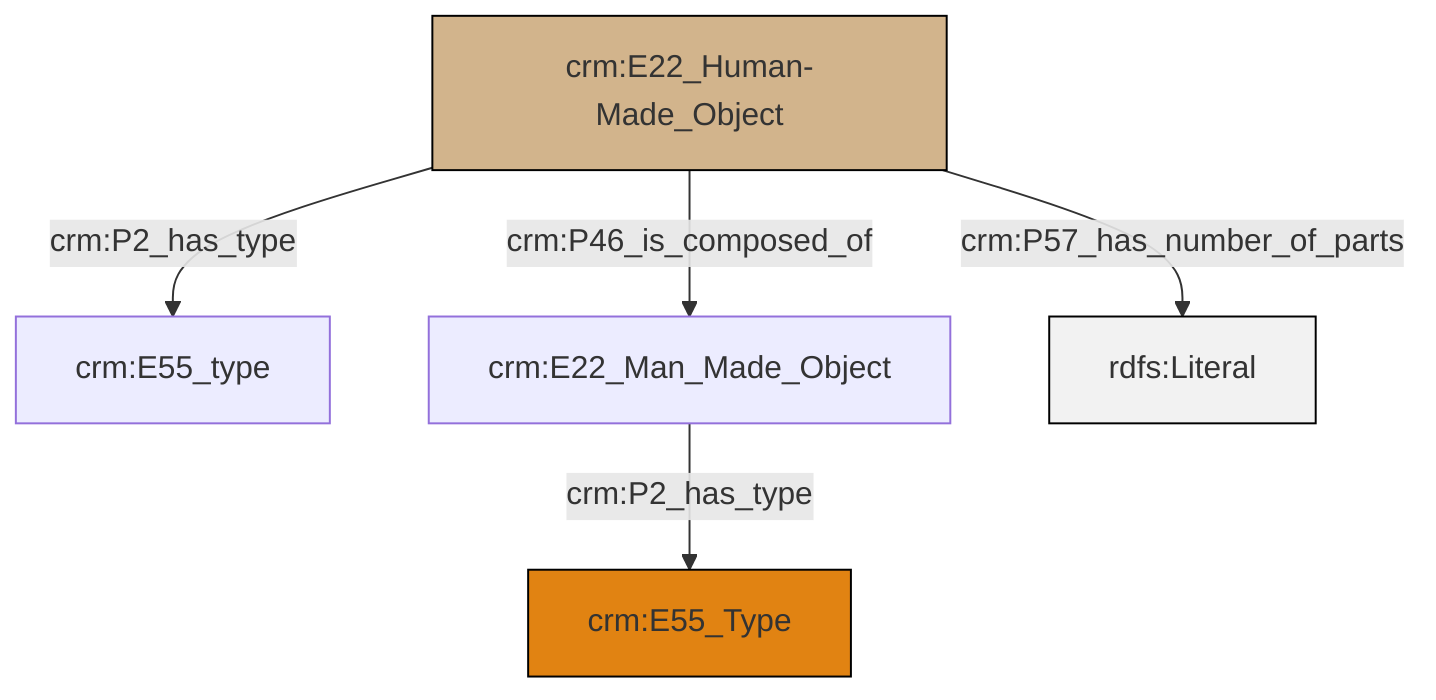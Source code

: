 graph TD
classDef Literal fill:#f2f2f2,stroke:#000000;
classDef CRM_Entity fill:#FFFFFF,stroke:#000000;
classDef Temporal_Entity fill:#00C9E6, stroke:#000000;
classDef Type fill:#E18312, stroke:#000000;
classDef Time-Span fill:#2C9C91, stroke:#000000;
classDef Appellation fill:#FFEB7F, stroke:#000000;
classDef Place fill:#008836, stroke:#000000;
classDef Persistent_Item fill:#B266B2, stroke:#000000;
classDef Conceptual_Object fill:#FFD700, stroke:#000000;
classDef Physical_Thing fill:#D2B48C, stroke:#000000;
classDef Actor fill:#f58aad, stroke:#000000;
classDef PC_Classes fill:#4ce600, stroke:#000000;
classDef Multi fill:#cccccc,stroke:#000000;

2["crm:E22_Man_Made_Object"]:::Default -->|crm:P2_has_type| 4["crm:E55_Type"]:::Type
6["crm:E22_Human-Made_Object"]:::Physical_Thing -->|crm:P57_has_number_of_parts| 7[rdfs:Literal]:::Literal
6["crm:E22_Human-Made_Object"]:::Physical_Thing -->|crm:P2_has_type| 0["crm:E55_type"]:::Default
6["crm:E22_Human-Made_Object"]:::Physical_Thing -->|crm:P46_is_composed_of| 2["crm:E22_Man_Made_Object"]:::Default
